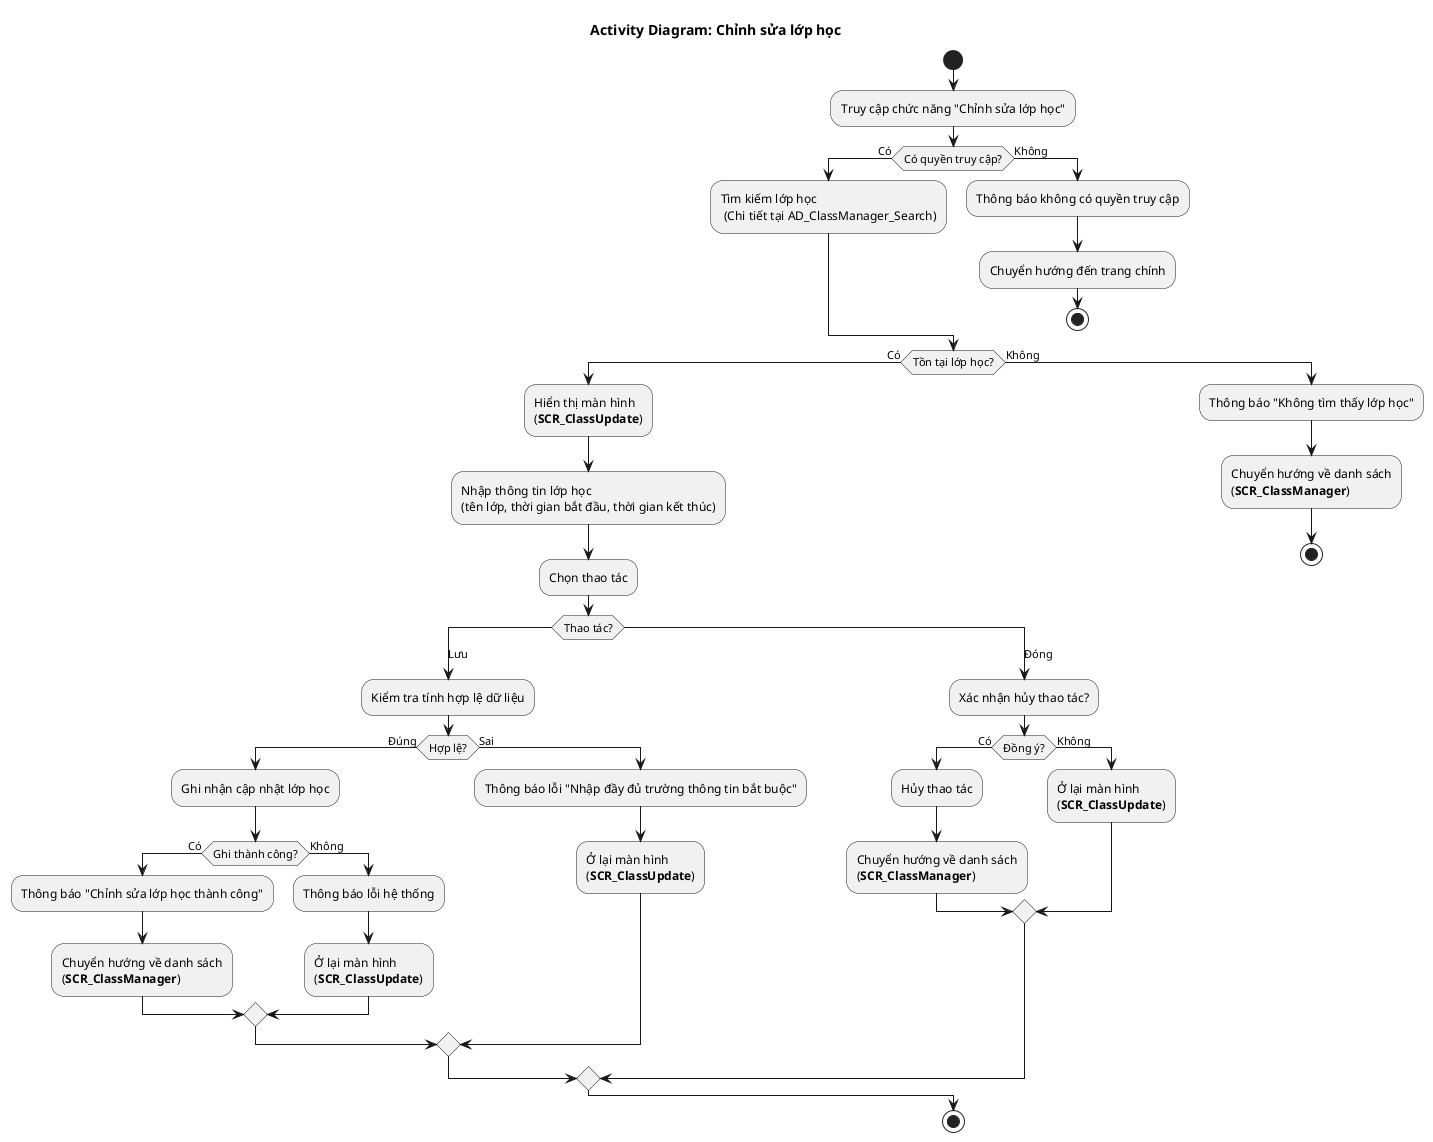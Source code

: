 @startuml AD_ClassManager_Update
!pragma layout smetana
title Activity Diagram: Chỉnh sửa lớp học

start
:Truy cập chức năng "Chỉnh sửa lớp học";

if (Có quyền truy cập?) then (Có)
  :Tìm kiếm lớp học 
   (Chi tiết tại AD_ClassManager_Search);
   else (Không)
  :Thông báo không có quyền truy cập;
  :Chuyển hướng đến trang chính;
  stop
endif

  if (Tồn tại lớp học?) then (Có)
    :Hiển thị màn hình\n(**SCR_ClassUpdate**);

    :Nhập thông tin lớp học\n(tên lớp, thời gian bắt đầu, thời gian kết thúc);

    :Chọn thao tác;

    switch (Thao tác?)
      case (Lưu)
        :Kiểm tra tính hợp lệ dữ liệu;
        if (Hợp lệ?) then (Đúng)
          :Ghi nhận cập nhật lớp học;
          if (Ghi thành công?) then (Có)
            :Thông báo "Chỉnh sửa lớp học thành công";
            :Chuyển hướng về danh sách\n(**SCR_ClassManager**);
          else (Không)
            :Thông báo lỗi hệ thống;
            :Ở lại màn hình\n(**SCR_ClassUpdate**);
          endif
        else (Sai)
          :Thông báo lỗi "Nhập đầy đủ trường thông tin bắt buộc";
          :Ở lại màn hình\n(**SCR_ClassUpdate**);
        endif

      case (Đóng)
        :Xác nhận hủy thao tác?;
        if (Đồng ý?) then (Có)
          :Hủy thao tác;
          :Chuyển hướng về danh sách\n(**SCR_ClassManager**);
        else (Không)
          :Ở lại màn hình\n(**SCR_ClassUpdate**);
        endif
    endswitch

  else (Không)
    :Thông báo "Không tìm thấy lớp học";
    :Chuyển hướng về danh sách\n(**SCR_ClassManager**);
    stop
  endif
stop
@enduml
